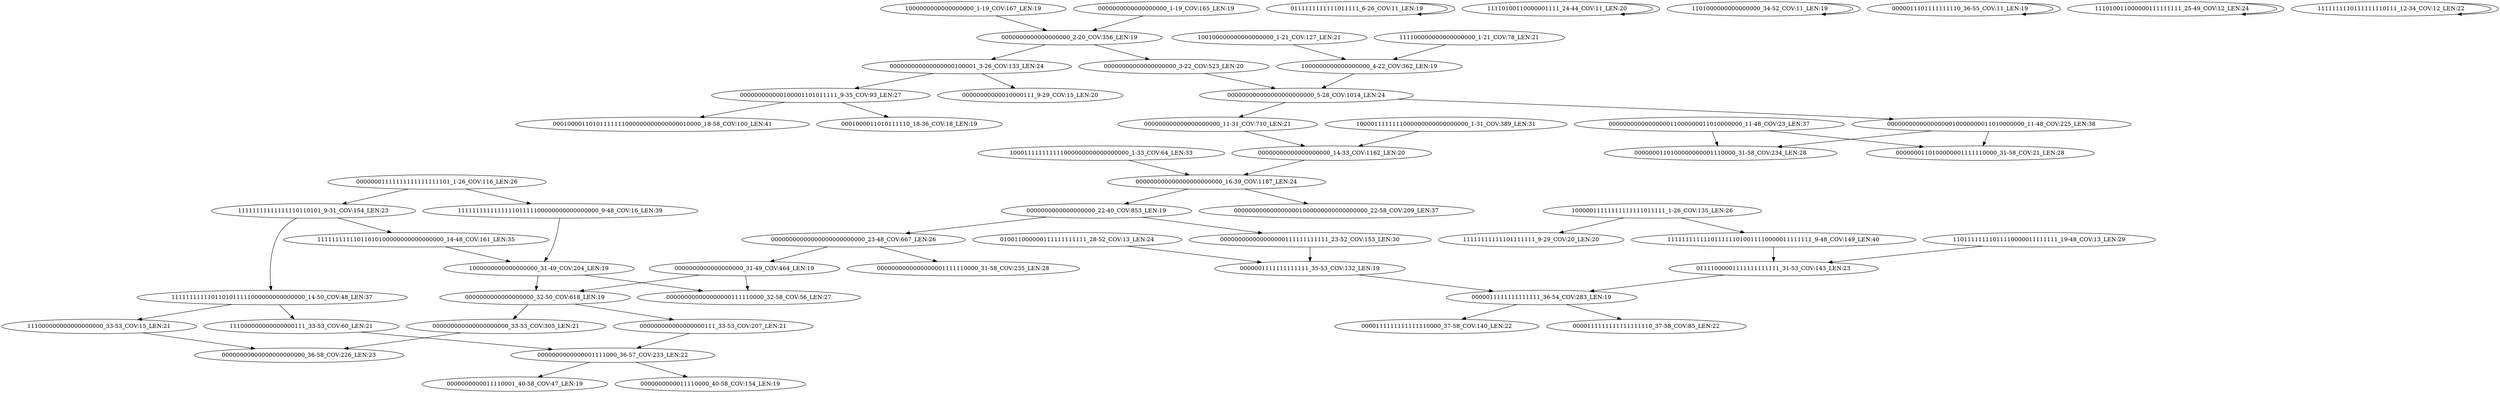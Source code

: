 digraph G {
    "000000000000100001101011111_9-35_COV:93_LEN:27" -> "00010000110101111111000000000000000010000_18-58_COV:100_LEN:41";
    "000000000000100001101011111_9-35_COV:93_LEN:27" -> "0001000011010111110_18-36_COV:18_LEN:19";
    "000000000000000000000000_16-39_COV:1187_LEN:24" -> "0000000000000000001000000000000000000_22-58_COV:209_LEN:37";
    "000000000000000000000000_16-39_COV:1187_LEN:24" -> "0000000000000000000_22-40_COV:853_LEN:19";
    "0111111111111011111_6-26_COV:11_LEN:19" -> "0111111111111011111_6-26_COV:11_LEN:19";
    "0000001111111111111_35-53_COV:132_LEN:19" -> "0000011111111111111_36-54_COV:283_LEN:19";
    "11110100110000001111_24-44_COV:11_LEN:20" -> "11110100110000001111_24-44_COV:11_LEN:20";
    "100011111111111000000000000000000_1-33_COV:64_LEN:33" -> "000000000000000000000000_16-39_COV:1187_LEN:24";
    "0000000000000000000_31-49_COV:464_LEN:19" -> "000000000000000000111110000_32-58_COV:56_LEN:27";
    "0000000000000000000_31-49_COV:464_LEN:19" -> "0000000000000000000_32-50_COV:618_LEN:19";
    "1101000000000000000_34-52_COV:11_LEN:19" -> "1101000000000000000_34-52_COV:11_LEN:19";
    "0000011101111111110_36-55_COV:11_LEN:19" -> "0000011101111111110_36-55_COV:11_LEN:19";
    "000000000000000000000_11-31_COV:710_LEN:21" -> "00000000000000000000_14-33_COV:1162_LEN:20";
    "11111111111011010100000000000000000_14-48_COV:161_LEN:35" -> "1000000000000000000_31-49_COV:204_LEN:19";
    "01111000001111111111111_31-53_COV:143_LEN:23" -> "0000011111111111111_36-54_COV:283_LEN:19";
    "0000000000000000000_22-40_COV:853_LEN:19" -> "00000000000000000000000000_23-48_COV:667_LEN:26";
    "0000000000000000000_22-40_COV:853_LEN:19" -> "000000000000000000111111111111_23-52_COV:153_LEN:30";
    "1111111111110111111010011110000011111111_9-48_COV:149_LEN:40" -> "01111000001111111111111_31-53_COV:143_LEN:23";
    "100100000000000000000_1-21_COV:127_LEN:21" -> "1000000000000000000_4-22_COV:362_LEN:19";
    "0000000000000000011000000011010000000_11-48_COV:23_LEN:37" -> "0000000110100000000001110000_31-58_COV:234_LEN:28";
    "0000000000000000011000000011010000000_11-48_COV:23_LEN:37" -> "0000000110100000001111110000_31-58_COV:21_LEN:28";
    "000000000000000000000000_5-28_COV:1014_LEN:24" -> "000000000000000000000_11-31_COV:710_LEN:21";
    "000000000000000000000000_5-28_COV:1014_LEN:24" -> "00000000000000000010000000011010000000_11-48_COV:225_LEN:38";
    "1000000000000000000_1-19_COV:167_LEN:19" -> "0000000000000000000_2-20_COV:356_LEN:19";
    "0000011111111111111_36-54_COV:283_LEN:19" -> "0000111111111111110000_37-58_COV:140_LEN:22";
    "0000011111111111111_36-54_COV:283_LEN:19" -> "0000111111111111111110_37-58_COV:85_LEN:22";
    "111111111111111101111100000000000000000_9-48_COV:16_LEN:39" -> "1000000000000000000_31-49_COV:204_LEN:19";
    "010011000000111111111111_28-52_COV:13_LEN:24" -> "0000001111111111111_35-53_COV:132_LEN:19";
    "111010011000000111111111_25-49_COV:12_LEN:24" -> "111010011000000111111111_25-49_COV:12_LEN:24";
    "00000000000000000000000000_23-48_COV:667_LEN:26" -> "0000000000000000000_31-49_COV:464_LEN:19";
    "00000000000000000000000000_23-48_COV:667_LEN:26" -> "0000000000000000001111110000_31-58_COV:235_LEN:28";
    "000000000000000000111111111111_23-52_COV:153_LEN:30" -> "0000001111111111111_35-53_COV:132_LEN:19";
    "0000000000000001111000_36-57_COV:233_LEN:22" -> "0000000000011110001_40-58_COV:47_LEN:19";
    "0000000000000001111000_36-57_COV:233_LEN:22" -> "0000000000011110000_40-58_COV:154_LEN:19";
    "11011111111011110000011111111_19-48_COV:13_LEN:29" -> "01111000001111111111111_31-53_COV:143_LEN:23";
    "00000000000000000010000000011010000000_11-48_COV:225_LEN:38" -> "0000000110100000000001110000_31-58_COV:234_LEN:28";
    "00000000000000000010000000011010000000_11-48_COV:225_LEN:38" -> "0000000110100000001111110000_31-58_COV:21_LEN:28";
    "1000000000000000000_4-22_COV:362_LEN:19" -> "000000000000000000000000_5-28_COV:1014_LEN:24";
    "0000000000000000000_1-19_COV:165_LEN:19" -> "0000000000000000000_2-20_COV:356_LEN:19";
    "000000000000000000100001_3-26_COV:133_LEN:24" -> "000000000000100001101011111_9-35_COV:93_LEN:27";
    "000000000000000000100001_3-26_COV:133_LEN:24" -> "00000000000010000111_9-29_COV:15_LEN:20";
    "111100000000000000000_1-21_COV:78_LEN:21" -> "1000000000000000000_4-22_COV:362_LEN:19";
    "00000001111111111111111101_1-26_COV:116_LEN:26" -> "111111111111111101111100000000000000000_9-48_COV:16_LEN:39";
    "00000001111111111111111101_1-26_COV:116_LEN:26" -> "11111111111111110110101_9-31_COV:154_LEN:23";
    "00000000000000000000_14-33_COV:1162_LEN:20" -> "000000000000000000000000_16-39_COV:1187_LEN:24";
    "1111111110111111110111_12-34_COV:12_LEN:22" -> "1111111110111111110111_12-34_COV:12_LEN:22";
    "1111111111101101011111000000000000000_14-50_COV:48_LEN:37" -> "111000000000000000111_33-53_COV:60_LEN:21";
    "1111111111101101011111000000000000000_14-50_COV:48_LEN:37" -> "111000000000000000000_33-53_COV:15_LEN:21";
    "111000000000000000111_33-53_COV:60_LEN:21" -> "0000000000000001111000_36-57_COV:233_LEN:22";
    "00000000000000000000_3-22_COV:523_LEN:20" -> "000000000000000000000000_5-28_COV:1014_LEN:24";
    "10000011111111111111011111_1-26_COV:135_LEN:26" -> "11111111111101111111_9-29_COV:20_LEN:20";
    "10000011111111111111011111_1-26_COV:135_LEN:26" -> "1111111111110111111010011110000011111111_9-48_COV:149_LEN:40";
    "11111111111111110110101_9-31_COV:154_LEN:23" -> "11111111111011010100000000000000000_14-48_COV:161_LEN:35";
    "11111111111111110110101_9-31_COV:154_LEN:23" -> "1111111111101101011111000000000000000_14-50_COV:48_LEN:37";
    "1000000000000000000_31-49_COV:204_LEN:19" -> "000000000000000000111110000_32-58_COV:56_LEN:27";
    "1000000000000000000_31-49_COV:204_LEN:19" -> "0000000000000000000_32-50_COV:618_LEN:19";
    "111000000000000000000_33-53_COV:15_LEN:21" -> "00000000000000000000000_36-58_COV:226_LEN:23";
    "0000000000000000000_32-50_COV:618_LEN:19" -> "000000000000000000000_33-53_COV:305_LEN:21";
    "0000000000000000000_32-50_COV:618_LEN:19" -> "000000000000000000111_33-53_COV:207_LEN:21";
    "000000000000000000000_33-53_COV:305_LEN:21" -> "00000000000000000000000_36-58_COV:226_LEN:23";
    "000000000000000000111_33-53_COV:207_LEN:21" -> "0000000000000001111000_36-57_COV:233_LEN:22";
    "1000011111111000000000000000000_1-31_COV:389_LEN:31" -> "00000000000000000000_14-33_COV:1162_LEN:20";
    "0000000000000000000_2-20_COV:356_LEN:19" -> "000000000000000000100001_3-26_COV:133_LEN:24";
    "0000000000000000000_2-20_COV:356_LEN:19" -> "00000000000000000000_3-22_COV:523_LEN:20";
}
